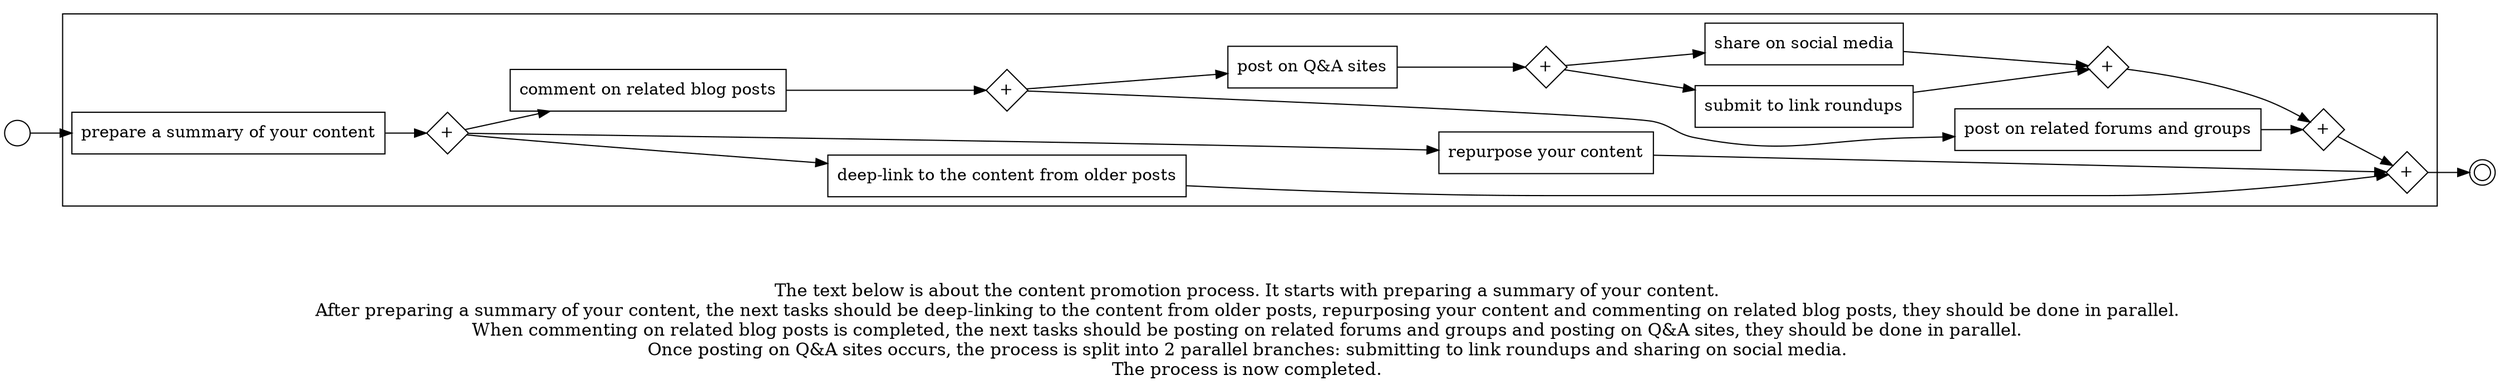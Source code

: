 digraph content_promotion_process_96 {
	graph [rankdir=LR]
	START_NODE [label="" shape=circle width=0.3]
	subgraph CLUSTER_0 {
		"prepare a summary of your content" [shape=box]
		"AND_SPLIT--2. Content promotion_SC5B" [label="+" fixedsize=true shape=diamond width=0.5]
		"prepare a summary of your content" -> "AND_SPLIT--2. Content promotion_SC5B"
		"deep-link to the content from older posts" [shape=box]
		"AND_SPLIT--2. Content promotion_SC5B" -> "deep-link to the content from older posts"
		"repurpose your content" [shape=box]
		"AND_SPLIT--2. Content promotion_SC5B" -> "repurpose your content"
		"comment on related blog posts" [shape=box]
		"AND_SPLIT--2. Content promotion_SC5B" -> "comment on related blog posts"
		"AND_SPLIT--2. Content promotion_M1KP" [label="+" fixedsize=true shape=diamond width=0.5]
		"comment on related blog posts" -> "AND_SPLIT--2. Content promotion_M1KP"
		"post on related forums and groups" [shape=box]
		"AND_SPLIT--2. Content promotion_M1KP" -> "post on related forums and groups"
		"post on Q&A sites" [shape=box]
		"AND_SPLIT--2. Content promotion_M1KP" -> "post on Q&A sites"
		"AND_SPLIT--2. Content promotion_8WOG" [label="+" fixedsize=true shape=diamond width=0.5]
		"post on Q&A sites" -> "AND_SPLIT--2. Content promotion_8WOG"
		"submit to link roundups" [shape=box]
		"AND_SPLIT--2. Content promotion_8WOG" -> "submit to link roundups"
		"share on social media" [shape=box]
		"AND_SPLIT--2. Content promotion_8WOG" -> "share on social media"
		"AND_JOIN--2. Content promotion_8WOG" [label="+" fixedsize=true shape=diamond width=0.5]
		"submit to link roundups" -> "AND_JOIN--2. Content promotion_8WOG"
		"share on social media" -> "AND_JOIN--2. Content promotion_8WOG"
		"AND_JOIN--2. Content promotion_M1KP" [label="+" fixedsize=true shape=diamond width=0.5]
		"post on related forums and groups" -> "AND_JOIN--2. Content promotion_M1KP"
		"AND_JOIN--2. Content promotion_8WOG" -> "AND_JOIN--2. Content promotion_M1KP"
		"AND_JOIN--2. Content promotion_SC5B" [label="+" fixedsize=true shape=diamond width=0.5]
		"deep-link to the content from older posts" -> "AND_JOIN--2. Content promotion_SC5B"
		"repurpose your content" -> "AND_JOIN--2. Content promotion_SC5B"
		"AND_JOIN--2. Content promotion_M1KP" -> "AND_JOIN--2. Content promotion_SC5B"
	}
	START_NODE -> "prepare a summary of your content"
	END_NODE [label="" shape=doublecircle width=0.2]
	"AND_JOIN--2. Content promotion_SC5B" -> END_NODE
	fontsize=15 label="\n\n
The text below is about the content promotion process. It starts with preparing a summary of your content. 
After preparing a summary of your content, the next tasks should be deep-linking to the content from older posts, repurposing your content and commenting on related blog posts, they should be done in parallel. 
When commenting on related blog posts is completed, the next tasks should be posting on related forums and groups and posting on Q&A sites, they should be done in parallel. 
Once posting on Q&A sites occurs, the process is split into 2 parallel branches: submitting to link roundups and sharing on social media. 
The process is now completed. 
"
}
